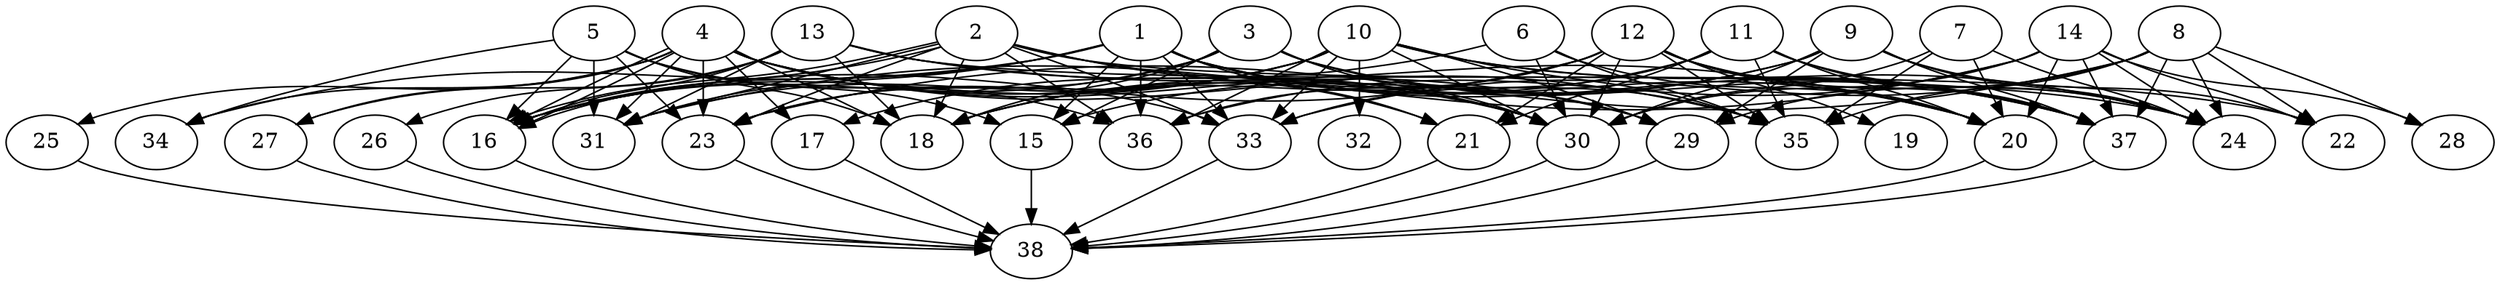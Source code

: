 // DAG (tier=3-complex, mode=data, n=38, ccr=0.519, fat=0.746, density=0.715, regular=0.263, jump=0.214, mindata=4194304, maxdata=33554432)
// DAG automatically generated by daggen at Sun Aug 24 16:33:35 2025
// /home/ermia/Project/Environments/daggen/bin/daggen --dot --ccr 0.519 --fat 0.746 --regular 0.263 --density 0.715 --jump 0.214 --mindata 4194304 --maxdata 33554432 -n 38 
digraph G {
  1 [size="436371298937189184", alpha="0.04", expect_size="218185649468594592"]
  1 -> 15 [size ="7412468267614208"]
  1 -> 16 [size ="7412468267614208"]
  1 -> 20 [size ="7412468267614208"]
  1 -> 21 [size ="7412468267614208"]
  1 -> 29 [size ="7412468267614208"]
  1 -> 31 [size ="7412468267614208"]
  1 -> 33 [size ="7412468267614208"]
  1 -> 34 [size ="7412468267614208"]
  1 -> 36 [size ="7412468267614208"]
  1 -> 37 [size ="7412468267614208"]
  2 [size="3695371737996311134208", alpha="0.11", expect_size="1847685868998155567104"]
  2 -> 16 [size ="1912179871711232"]
  2 -> 16 [size ="1912179871711232"]
  2 -> 18 [size ="1912179871711232"]
  2 -> 21 [size ="1912179871711232"]
  2 -> 22 [size ="1912179871711232"]
  2 -> 23 [size ="1912179871711232"]
  2 -> 30 [size ="1912179871711232"]
  2 -> 31 [size ="1912179871711232"]
  2 -> 33 [size ="1912179871711232"]
  2 -> 36 [size ="1912179871711232"]
  3 [size="93006851739366544", alpha="0.10", expect_size="46503425869683272"]
  3 -> 15 [size ="4765628812492800"]
  3 -> 16 [size ="4765628812492800"]
  3 -> 18 [size ="4765628812492800"]
  3 -> 23 [size ="4765628812492800"]
  3 -> 30 [size ="4765628812492800"]
  3 -> 35 [size ="4765628812492800"]
  3 -> 37 [size ="4765628812492800"]
  4 [size="1655810678014329856", alpha="0.16", expect_size="827905339007164928"]
  4 -> 16 [size ="923611317665792"]
  4 -> 16 [size ="923611317665792"]
  4 -> 17 [size ="923611317665792"]
  4 -> 18 [size ="923611317665792"]
  4 -> 23 [size ="923611317665792"]
  4 -> 25 [size ="923611317665792"]
  4 -> 27 [size ="923611317665792"]
  4 -> 29 [size ="923611317665792"]
  4 -> 30 [size ="923611317665792"]
  4 -> 31 [size ="923611317665792"]
  4 -> 33 [size ="923611317665792"]
  4 -> 34 [size ="923611317665792"]
  4 -> 35 [size ="923611317665792"]
  5 [size="2556227706493352960", alpha="0.09", expect_size="1278113853246676480"]
  5 -> 15 [size ="1152049152524288"]
  5 -> 16 [size ="1152049152524288"]
  5 -> 18 [size ="1152049152524288"]
  5 -> 23 [size ="1152049152524288"]
  5 -> 31 [size ="1152049152524288"]
  5 -> 34 [size ="1152049152524288"]
  5 -> 36 [size ="1152049152524288"]
  6 [size="31556413274030342144000", alpha="0.19", expect_size="15778206637015171072000"]
  6 -> 17 [size ="7988803587276800"]
  6 -> 20 [size ="7988803587276800"]
  6 -> 30 [size ="7988803587276800"]
  6 -> 35 [size ="7988803587276800"]
  7 [size="27604767187522138669056", alpha="0.03", expect_size="13802383593761069334528"]
  7 -> 20 [size ="7307116746375168"]
  7 -> 24 [size ="7307116746375168"]
  7 -> 30 [size ="7307116746375168"]
  7 -> 35 [size ="7307116746375168"]
  8 [size="1143736639463121152", alpha="0.07", expect_size="571868319731560576"]
  8 -> 22 [size ="2460377686212608"]
  8 -> 23 [size ="2460377686212608"]
  8 -> 24 [size ="2460377686212608"]
  8 -> 28 [size ="2460377686212608"]
  8 -> 29 [size ="2460377686212608"]
  8 -> 33 [size ="2460377686212608"]
  8 -> 35 [size ="2460377686212608"]
  8 -> 37 [size ="2460377686212608"]
  9 [size="226404096953606112", alpha="0.06", expect_size="113202048476803056"]
  9 -> 15 [size ="8056252189900800"]
  9 -> 18 [size ="8056252189900800"]
  9 -> 22 [size ="8056252189900800"]
  9 -> 24 [size ="8056252189900800"]
  9 -> 29 [size ="8056252189900800"]
  9 -> 30 [size ="8056252189900800"]
  9 -> 37 [size ="8056252189900800"]
  10 [size="247108313969382464", alpha="0.10", expect_size="123554156984691232"]
  10 -> 16 [size ="6369748019314688"]
  10 -> 23 [size ="6369748019314688"]
  10 -> 24 [size ="6369748019314688"]
  10 -> 29 [size ="6369748019314688"]
  10 -> 30 [size ="6369748019314688"]
  10 -> 31 [size ="6369748019314688"]
  10 -> 32 [size ="6369748019314688"]
  10 -> 33 [size ="6369748019314688"]
  10 -> 35 [size ="6369748019314688"]
  10 -> 36 [size ="6369748019314688"]
  10 -> 37 [size ="6369748019314688"]
  11 [size="254664248190189920", alpha="0.20", expect_size="127332124095094960"]
  11 -> 18 [size ="5565628035366912"]
  11 -> 20 [size ="5565628035366912"]
  11 -> 21 [size ="5565628035366912"]
  11 -> 24 [size ="5565628035366912"]
  11 -> 33 [size ="5565628035366912"]
  11 -> 35 [size ="5565628035366912"]
  11 -> 37 [size ="5565628035366912"]
  12 [size="53980621999605856", alpha="0.10", expect_size="26990310999802928"]
  12 -> 16 [size ="891330402189312"]
  12 -> 18 [size ="891330402189312"]
  12 -> 19 [size ="891330402189312"]
  12 -> 20 [size ="891330402189312"]
  12 -> 21 [size ="891330402189312"]
  12 -> 24 [size ="891330402189312"]
  12 -> 30 [size ="891330402189312"]
  12 -> 35 [size ="891330402189312"]
  12 -> 36 [size ="891330402189312"]
  12 -> 37 [size ="891330402189312"]
  13 [size="4850027221516460032", alpha="0.11", expect_size="2425013610758230016"]
  13 -> 16 [size ="4206437693652992"]
  13 -> 18 [size ="4206437693652992"]
  13 -> 20 [size ="4206437693652992"]
  13 -> 24 [size ="4206437693652992"]
  13 -> 26 [size ="4206437693652992"]
  13 -> 27 [size ="4206437693652992"]
  13 -> 30 [size ="4206437693652992"]
  13 -> 31 [size ="4206437693652992"]
  14 [size="4374798913993285120", alpha="0.09", expect_size="2187399456996642560"]
  14 -> 20 [size ="3621225582559232"]
  14 -> 22 [size ="3621225582559232"]
  14 -> 24 [size ="3621225582559232"]
  14 -> 28 [size ="3621225582559232"]
  14 -> 30 [size ="3621225582559232"]
  14 -> 31 [size ="3621225582559232"]
  14 -> 36 [size ="3621225582559232"]
  14 -> 37 [size ="3621225582559232"]
  15 [size="1699952175033090048000", alpha="0.14", expect_size="849976087516545024000"]
  15 -> 38 [size ="1139500331827200"]
  16 [size="14651277655080712536064", alpha="0.13", expect_size="7325638827540356268032"]
  16 -> 38 [size ="4790053008048128"]
  17 [size="26650732935629504512000", alpha="0.14", expect_size="13325366467814752256000"]
  17 -> 38 [size ="7137773433651200"]
  18 [size="887853926226795167744", alpha="0.19", expect_size="443926963113397583872"]
  19 [size="58000149180999560", alpha="0.14", expect_size="29000074590499780"]
  20 [size="1441823020768876800", alpha="0.16", expect_size="720911510384438400"]
  20 -> 38 [size ="671347982204928"]
  21 [size="34359670057610309009408", alpha="0.11", expect_size="17179835028805154504704"]
  21 -> 38 [size ="8455175832338432"]
  22 [size="4294147111454043537408", alpha="0.13", expect_size="2147073555727021768704"]
  23 [size="6841552896784323584", alpha="0.05", expect_size="3420776448392161792"]
  23 -> 38 [size ="3253882532659200"]
  24 [size="894968889976425984", alpha="0.00", expect_size="447484444988212992"]
  25 [size="939109763012921216", alpha="0.06", expect_size="469554881506460608"]
  25 -> 38 [size ="385724645900288"]
  26 [size="244020024316097888", alpha="0.02", expect_size="122010012158048944"]
  26 -> 38 [size ="4126423727996928"]
  27 [size="408332023445277248", alpha="0.06", expect_size="204166011722638624"]
  27 -> 38 [size ="566253320142848"]
  28 [size="22823708489915222196224", alpha="0.16", expect_size="11411854244957611098112"]
  29 [size="520401378196062208000", alpha="0.11", expect_size="260200689098031104000"]
  29 -> 38 [size ="517585711923200"]
  30 [size="52370675407470848", alpha="0.19", expect_size="26185337703735424"]
  30 -> 38 [size ="1902819166650368"]
  31 [size="35771448086059645140992", alpha="0.03", expect_size="17885724043029822570496"]
  32 [size="129443818044014496", alpha="0.03", expect_size="64721909022007248"]
  33 [size="23885324050915892658176", alpha="0.09", expect_size="11942662025457946329088"]
  33 -> 38 [size ="6635048149188608"]
  34 [size="12818588741546489856", alpha="0.18", expect_size="6409294370773244928"]
  35 [size="191501398152940800", alpha="0.12", expect_size="95750699076470400"]
  36 [size="5047773541781672558592", alpha="0.11", expect_size="2523886770890836279296"]
  37 [size="24746455069477451071488", alpha="0.05", expect_size="12373227534738725535744"]
  37 -> 38 [size ="6793579317952512"]
  38 [size="9811705075356684", alpha="0.01", expect_size="4905852537678342"]
}